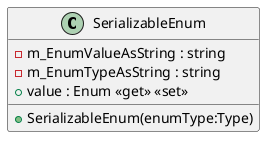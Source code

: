 @startuml
class SerializableEnum {
    - m_EnumValueAsString : string
    - m_EnumTypeAsString : string
    + value : Enum <<get>> <<set>>
    + SerializableEnum(enumType:Type)
}
@enduml
